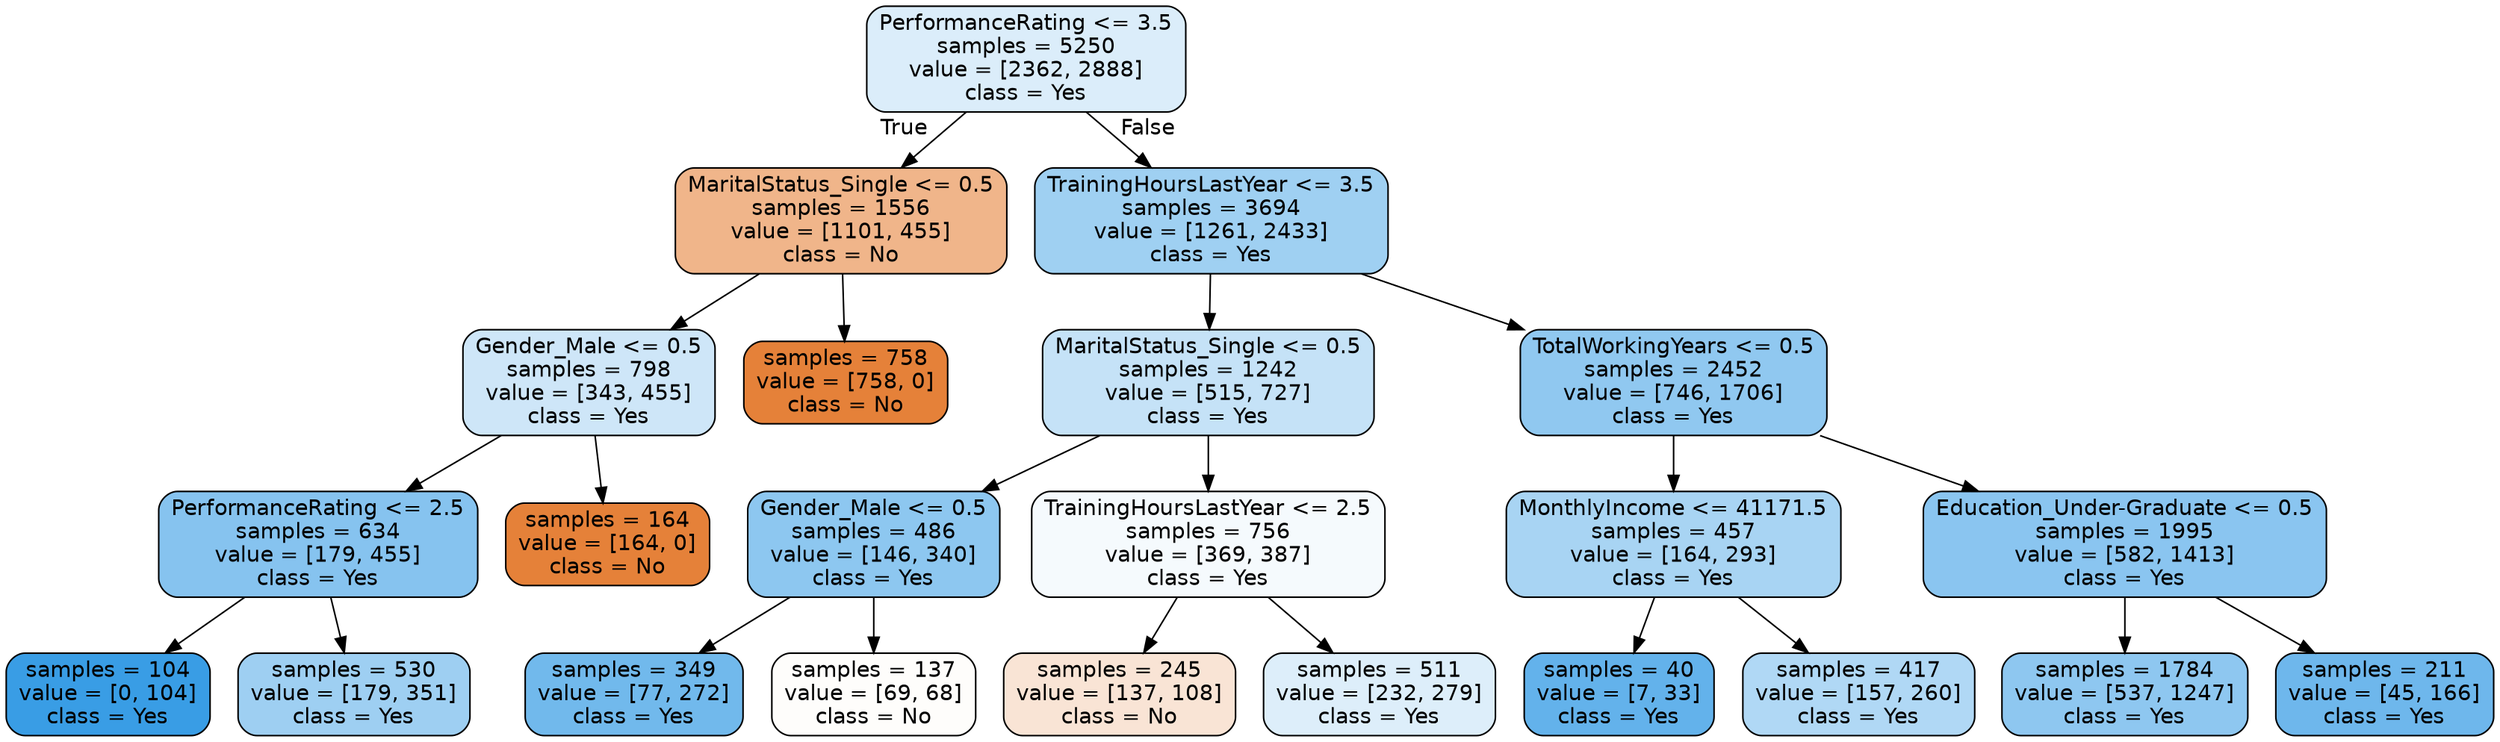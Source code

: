 digraph Tree {
node [shape=box, style="filled, rounded", color="black", fontname=helvetica] ;
edge [fontname=helvetica] ;
0 [label="PerformanceRating <= 3.5\nsamples = 5250\nvalue = [2362, 2888]\nclass = Yes", fillcolor="#399de52e"] ;
1 [label="MaritalStatus_Single <= 0.5\nsamples = 1556\nvalue = [1101, 455]\nclass = No", fillcolor="#e5813996"] ;
0 -> 1 [labeldistance=2.5, labelangle=45, headlabel="True"] ;
2 [label="Gender_Male <= 0.5\nsamples = 798\nvalue = [343, 455]\nclass = Yes", fillcolor="#399de53f"] ;
1 -> 2 ;
3 [label="PerformanceRating <= 2.5\nsamples = 634\nvalue = [179, 455]\nclass = Yes", fillcolor="#399de59b"] ;
2 -> 3 ;
4 [label="samples = 104\nvalue = [0, 104]\nclass = Yes", fillcolor="#399de5ff"] ;
3 -> 4 ;
5 [label="samples = 530\nvalue = [179, 351]\nclass = Yes", fillcolor="#399de57d"] ;
3 -> 5 ;
6 [label="samples = 164\nvalue = [164, 0]\nclass = No", fillcolor="#e58139ff"] ;
2 -> 6 ;
7 [label="samples = 758\nvalue = [758, 0]\nclass = No", fillcolor="#e58139ff"] ;
1 -> 7 ;
8 [label="TrainingHoursLastYear <= 3.5\nsamples = 3694\nvalue = [1261, 2433]\nclass = Yes", fillcolor="#399de57b"] ;
0 -> 8 [labeldistance=2.5, labelangle=-45, headlabel="False"] ;
9 [label="MaritalStatus_Single <= 0.5\nsamples = 1242\nvalue = [515, 727]\nclass = Yes", fillcolor="#399de54a"] ;
8 -> 9 ;
10 [label="Gender_Male <= 0.5\nsamples = 486\nvalue = [146, 340]\nclass = Yes", fillcolor="#399de592"] ;
9 -> 10 ;
11 [label="samples = 349\nvalue = [77, 272]\nclass = Yes", fillcolor="#399de5b7"] ;
10 -> 11 ;
12 [label="samples = 137\nvalue = [69, 68]\nclass = No", fillcolor="#e5813904"] ;
10 -> 12 ;
13 [label="TrainingHoursLastYear <= 2.5\nsamples = 756\nvalue = [369, 387]\nclass = Yes", fillcolor="#399de50c"] ;
9 -> 13 ;
14 [label="samples = 245\nvalue = [137, 108]\nclass = No", fillcolor="#e5813936"] ;
13 -> 14 ;
15 [label="samples = 511\nvalue = [232, 279]\nclass = Yes", fillcolor="#399de52b"] ;
13 -> 15 ;
16 [label="TotalWorkingYears <= 0.5\nsamples = 2452\nvalue = [746, 1706]\nclass = Yes", fillcolor="#399de58f"] ;
8 -> 16 ;
17 [label="MonthlyIncome <= 41171.5\nsamples = 457\nvalue = [164, 293]\nclass = Yes", fillcolor="#399de570"] ;
16 -> 17 ;
18 [label="samples = 40\nvalue = [7, 33]\nclass = Yes", fillcolor="#399de5c9"] ;
17 -> 18 ;
19 [label="samples = 417\nvalue = [157, 260]\nclass = Yes", fillcolor="#399de565"] ;
17 -> 19 ;
20 [label="Education_Under-Graduate <= 0.5\nsamples = 1995\nvalue = [582, 1413]\nclass = Yes", fillcolor="#399de596"] ;
16 -> 20 ;
21 [label="samples = 1784\nvalue = [537, 1247]\nclass = Yes", fillcolor="#399de591"] ;
20 -> 21 ;
22 [label="samples = 211\nvalue = [45, 166]\nclass = Yes", fillcolor="#399de5ba"] ;
20 -> 22 ;
}